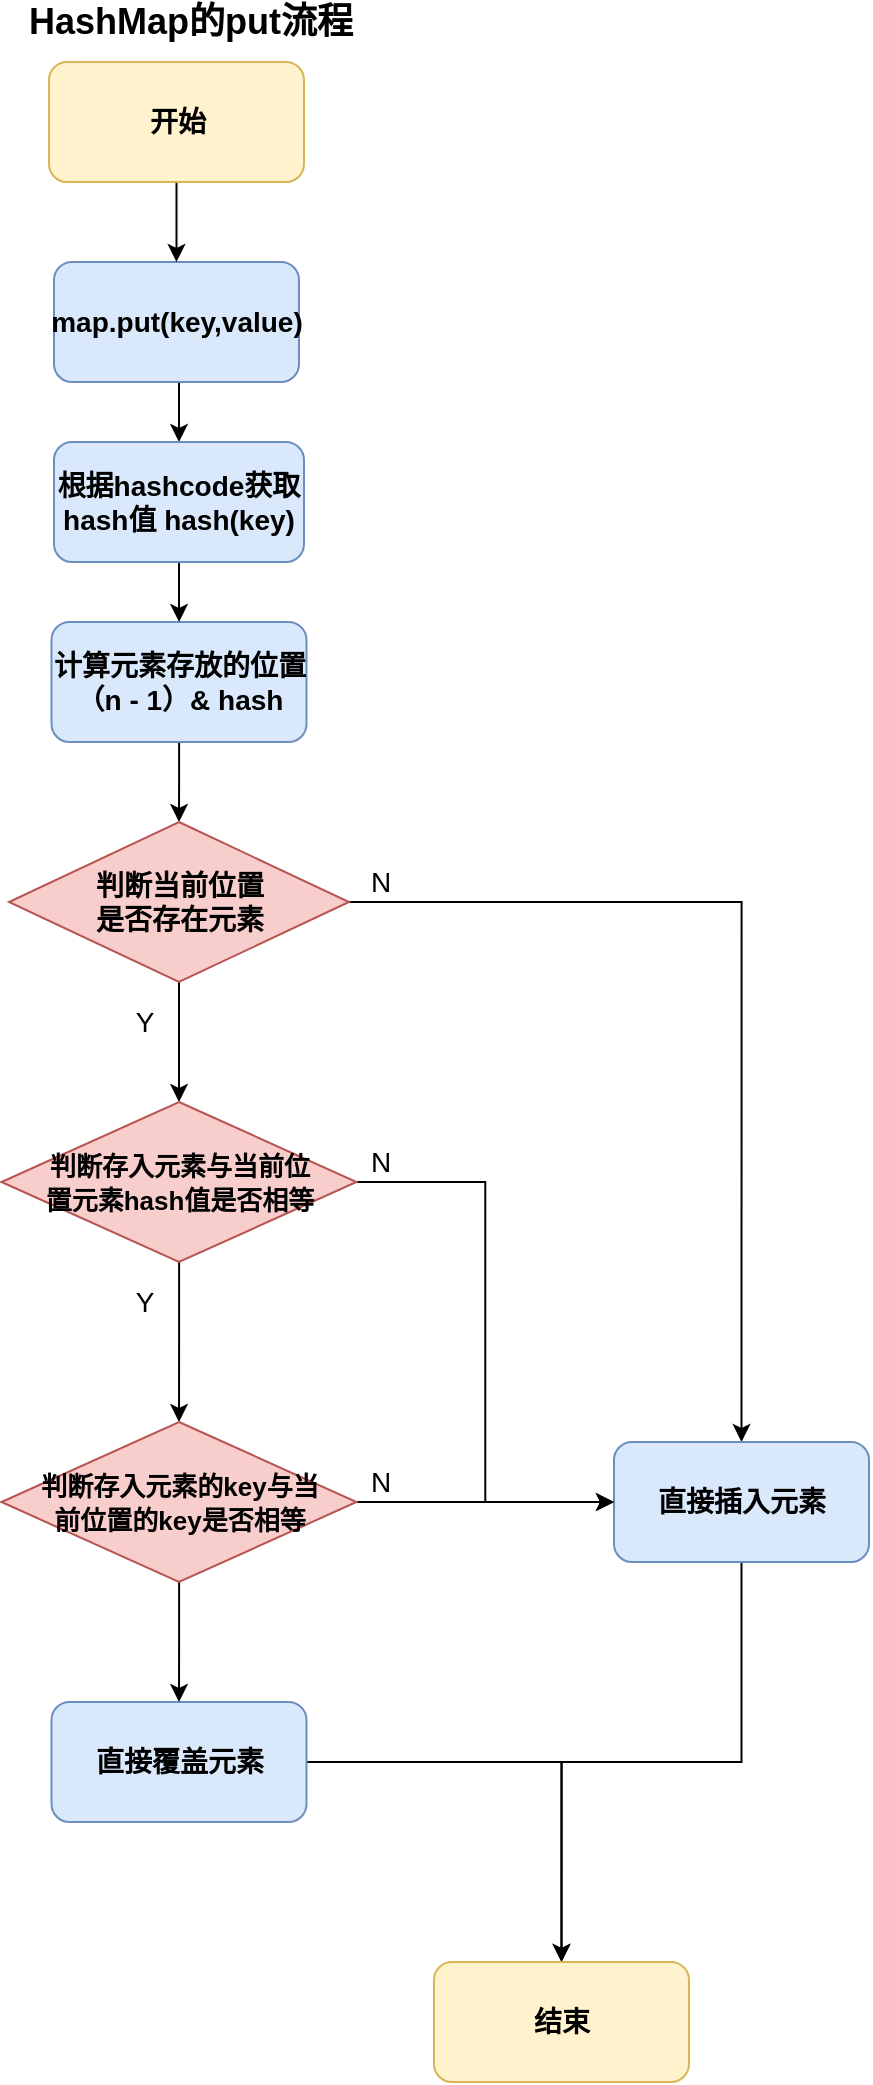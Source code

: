 <mxfile version="18.1.3" type="github">
  <diagram id="WBBzrLVB4H3pHpH7rxZI" name="Page-1">
    <mxGraphModel dx="1673" dy="896" grid="1" gridSize="10" guides="1" tooltips="1" connect="1" arrows="1" fold="1" page="1" pageScale="1" pageWidth="2339" pageHeight="3300" math="0" shadow="0">
      <root>
        <mxCell id="0" />
        <mxCell id="1" parent="0" />
        <mxCell id="qMlEdyEDlKEKImTxNxm0-9" style="edgeStyle=orthogonalEdgeStyle;rounded=0;orthogonalLoop=1;jettySize=auto;html=1;exitX=0.5;exitY=1;exitDx=0;exitDy=0;entryX=0.5;entryY=0;entryDx=0;entryDy=0;fontSize=14;" edge="1" parent="1" source="qMlEdyEDlKEKImTxNxm0-1" target="qMlEdyEDlKEKImTxNxm0-4">
          <mxGeometry relative="1" as="geometry" />
        </mxCell>
        <mxCell id="qMlEdyEDlKEKImTxNxm0-1" value="&lt;font style=&quot;font-size: 14px;&quot;&gt;&lt;b&gt;map.put(key,value)&lt;/b&gt;&lt;/font&gt;" style="rounded=1;whiteSpace=wrap;html=1;fillColor=#dae8fc;strokeColor=#6c8ebf;" vertex="1" parent="1">
          <mxGeometry x="440" y="150" width="122.5" height="60" as="geometry" />
        </mxCell>
        <mxCell id="qMlEdyEDlKEKImTxNxm0-2" value="&lt;font style=&quot;font-size: 18px;&quot;&gt;&lt;b&gt;HashMap的put流程&lt;/b&gt;&lt;/font&gt;" style="text;html=1;align=center;verticalAlign=middle;resizable=0;points=[];autosize=1;strokeColor=none;fillColor=none;" vertex="1" parent="1">
          <mxGeometry x="417.5" y="20" width="180" height="20" as="geometry" />
        </mxCell>
        <mxCell id="qMlEdyEDlKEKImTxNxm0-7" value="" style="edgeStyle=orthogonalEdgeStyle;rounded=0;orthogonalLoop=1;jettySize=auto;html=1;fontSize=14;" edge="1" parent="1" source="qMlEdyEDlKEKImTxNxm0-3" target="qMlEdyEDlKEKImTxNxm0-6">
          <mxGeometry relative="1" as="geometry" />
        </mxCell>
        <mxCell id="qMlEdyEDlKEKImTxNxm0-3" value="&lt;font style=&quot;font-size: 14px;&quot;&gt;&lt;b&gt;计算元素存放的位置&lt;br&gt;（n - 1）&amp;amp; hash&lt;/b&gt;&lt;/font&gt;" style="rounded=1;whiteSpace=wrap;html=1;fillColor=#dae8fc;strokeColor=#6c8ebf;" vertex="1" parent="1">
          <mxGeometry x="438.75" y="330" width="127.5" height="60" as="geometry" />
        </mxCell>
        <mxCell id="qMlEdyEDlKEKImTxNxm0-8" style="edgeStyle=orthogonalEdgeStyle;rounded=0;orthogonalLoop=1;jettySize=auto;html=1;exitX=0.5;exitY=1;exitDx=0;exitDy=0;fontSize=14;" edge="1" parent="1" source="qMlEdyEDlKEKImTxNxm0-4" target="qMlEdyEDlKEKImTxNxm0-3">
          <mxGeometry relative="1" as="geometry" />
        </mxCell>
        <mxCell id="qMlEdyEDlKEKImTxNxm0-4" value="&lt;font style=&quot;font-size: 14px;&quot;&gt;&lt;b&gt;根据hashcode获取hash值 hash(key)&lt;/b&gt;&lt;/font&gt;" style="rounded=1;whiteSpace=wrap;html=1;fillColor=#dae8fc;strokeColor=#6c8ebf;" vertex="1" parent="1">
          <mxGeometry x="440" y="240" width="125" height="60" as="geometry" />
        </mxCell>
        <mxCell id="qMlEdyEDlKEKImTxNxm0-11" style="edgeStyle=orthogonalEdgeStyle;rounded=0;orthogonalLoop=1;jettySize=auto;html=1;entryX=0.5;entryY=0;entryDx=0;entryDy=0;fontSize=14;" edge="1" parent="1" source="qMlEdyEDlKEKImTxNxm0-6" target="qMlEdyEDlKEKImTxNxm0-10">
          <mxGeometry relative="1" as="geometry" />
        </mxCell>
        <mxCell id="qMlEdyEDlKEKImTxNxm0-16" style="edgeStyle=orthogonalEdgeStyle;rounded=0;orthogonalLoop=1;jettySize=auto;html=1;entryX=0.5;entryY=0;entryDx=0;entryDy=0;fontSize=13;" edge="1" parent="1" source="qMlEdyEDlKEKImTxNxm0-6" target="qMlEdyEDlKEKImTxNxm0-15">
          <mxGeometry relative="1" as="geometry" />
        </mxCell>
        <mxCell id="qMlEdyEDlKEKImTxNxm0-6" value="&lt;b style=&quot;&quot;&gt;判断当前位置&lt;br&gt;是否存在元素&lt;/b&gt;" style="rhombus;whiteSpace=wrap;html=1;fontSize=14;fillColor=#f8cecc;strokeColor=#b85450;" vertex="1" parent="1">
          <mxGeometry x="417.5" y="430" width="170" height="80" as="geometry" />
        </mxCell>
        <mxCell id="qMlEdyEDlKEKImTxNxm0-33" style="edgeStyle=orthogonalEdgeStyle;rounded=0;orthogonalLoop=1;jettySize=auto;html=1;entryX=0.5;entryY=0;entryDx=0;entryDy=0;fontSize=13;" edge="1" parent="1" source="qMlEdyEDlKEKImTxNxm0-10" target="qMlEdyEDlKEKImTxNxm0-31">
          <mxGeometry relative="1" as="geometry" />
        </mxCell>
        <mxCell id="qMlEdyEDlKEKImTxNxm0-10" value="&lt;span style=&quot;font-size: 14px;&quot;&gt;&lt;b&gt;直接插入元素&lt;/b&gt;&lt;/span&gt;" style="rounded=1;whiteSpace=wrap;html=1;fillColor=#dae8fc;strokeColor=#6c8ebf;" vertex="1" parent="1">
          <mxGeometry x="720" y="740" width="127.5" height="60" as="geometry" />
        </mxCell>
        <mxCell id="qMlEdyEDlKEKImTxNxm0-13" value="N" style="text;html=1;align=center;verticalAlign=middle;resizable=0;points=[];autosize=1;strokeColor=none;fillColor=none;fontSize=14;" vertex="1" parent="1">
          <mxGeometry x="587.5" y="450" width="30" height="20" as="geometry" />
        </mxCell>
        <mxCell id="qMlEdyEDlKEKImTxNxm0-24" style="edgeStyle=orthogonalEdgeStyle;rounded=0;orthogonalLoop=1;jettySize=auto;html=1;entryX=0.5;entryY=0;entryDx=0;entryDy=0;fontSize=13;" edge="1" parent="1" source="qMlEdyEDlKEKImTxNxm0-15" target="qMlEdyEDlKEKImTxNxm0-23">
          <mxGeometry relative="1" as="geometry" />
        </mxCell>
        <mxCell id="qMlEdyEDlKEKImTxNxm0-25" style="edgeStyle=orthogonalEdgeStyle;rounded=0;orthogonalLoop=1;jettySize=auto;html=1;entryX=0;entryY=0.5;entryDx=0;entryDy=0;fontSize=13;" edge="1" parent="1" source="qMlEdyEDlKEKImTxNxm0-15" target="qMlEdyEDlKEKImTxNxm0-10">
          <mxGeometry relative="1" as="geometry" />
        </mxCell>
        <mxCell id="qMlEdyEDlKEKImTxNxm0-15" value="&lt;b style=&quot;font-size: 13px;&quot;&gt;判断存入元素与当前位&lt;br&gt;置元素hash值是否相等&lt;/b&gt;" style="rhombus;whiteSpace=wrap;html=1;fontSize=14;fillColor=#f8cecc;strokeColor=#b85450;" vertex="1" parent="1">
          <mxGeometry x="413.75" y="570" width="177.5" height="80" as="geometry" />
        </mxCell>
        <mxCell id="qMlEdyEDlKEKImTxNxm0-17" value="Y" style="text;html=1;align=center;verticalAlign=middle;resizable=0;points=[];autosize=1;strokeColor=none;fillColor=none;fontSize=14;" vertex="1" parent="1">
          <mxGeometry x="475" y="520" width="20" height="20" as="geometry" />
        </mxCell>
        <mxCell id="qMlEdyEDlKEKImTxNxm0-21" value="N" style="text;html=1;align=center;verticalAlign=middle;resizable=0;points=[];autosize=1;strokeColor=none;fillColor=none;fontSize=14;" vertex="1" parent="1">
          <mxGeometry x="587.5" y="590" width="30" height="20" as="geometry" />
        </mxCell>
        <mxCell id="qMlEdyEDlKEKImTxNxm0-32" style="edgeStyle=orthogonalEdgeStyle;rounded=0;orthogonalLoop=1;jettySize=auto;html=1;fontSize=13;" edge="1" parent="1" source="qMlEdyEDlKEKImTxNxm0-22" target="qMlEdyEDlKEKImTxNxm0-31">
          <mxGeometry relative="1" as="geometry" />
        </mxCell>
        <mxCell id="qMlEdyEDlKEKImTxNxm0-22" value="&lt;span style=&quot;font-size: 14px;&quot;&gt;&lt;b&gt;直接覆盖元素&lt;/b&gt;&lt;/span&gt;" style="rounded=1;whiteSpace=wrap;html=1;fillColor=#dae8fc;strokeColor=#6c8ebf;" vertex="1" parent="1">
          <mxGeometry x="438.75" y="870" width="127.5" height="60" as="geometry" />
        </mxCell>
        <mxCell id="qMlEdyEDlKEKImTxNxm0-28" style="edgeStyle=orthogonalEdgeStyle;rounded=0;orthogonalLoop=1;jettySize=auto;html=1;entryX=0;entryY=0.5;entryDx=0;entryDy=0;fontSize=13;" edge="1" parent="1" source="qMlEdyEDlKEKImTxNxm0-23" target="qMlEdyEDlKEKImTxNxm0-10">
          <mxGeometry relative="1" as="geometry" />
        </mxCell>
        <mxCell id="qMlEdyEDlKEKImTxNxm0-30" style="edgeStyle=orthogonalEdgeStyle;rounded=0;orthogonalLoop=1;jettySize=auto;html=1;entryX=0.5;entryY=0;entryDx=0;entryDy=0;fontSize=13;" edge="1" parent="1" source="qMlEdyEDlKEKImTxNxm0-23" target="qMlEdyEDlKEKImTxNxm0-22">
          <mxGeometry relative="1" as="geometry" />
        </mxCell>
        <mxCell id="qMlEdyEDlKEKImTxNxm0-23" value="&lt;span style=&quot;font-size: 13px;&quot;&gt;&lt;b&gt;判断存入元素的key与当&lt;br&gt;前位置的key是否相等&lt;br&gt;&lt;/b&gt;&lt;/span&gt;" style="rhombus;whiteSpace=wrap;html=1;fontSize=14;fillColor=#f8cecc;strokeColor=#b85450;" vertex="1" parent="1">
          <mxGeometry x="413.75" y="730" width="177.5" height="80" as="geometry" />
        </mxCell>
        <mxCell id="qMlEdyEDlKEKImTxNxm0-26" value="Y" style="text;html=1;align=center;verticalAlign=middle;resizable=0;points=[];autosize=1;strokeColor=none;fillColor=none;fontSize=14;" vertex="1" parent="1">
          <mxGeometry x="475" y="660" width="20" height="20" as="geometry" />
        </mxCell>
        <mxCell id="qMlEdyEDlKEKImTxNxm0-29" value="N" style="text;html=1;align=center;verticalAlign=middle;resizable=0;points=[];autosize=1;strokeColor=none;fillColor=none;fontSize=14;" vertex="1" parent="1">
          <mxGeometry x="587.5" y="750" width="30" height="20" as="geometry" />
        </mxCell>
        <mxCell id="qMlEdyEDlKEKImTxNxm0-31" value="&lt;span style=&quot;font-size: 14px;&quot;&gt;&lt;b&gt;结束&lt;/b&gt;&lt;/span&gt;" style="rounded=1;whiteSpace=wrap;html=1;fillColor=#fff2cc;strokeColor=#d6b656;" vertex="1" parent="1">
          <mxGeometry x="630" y="1000" width="127.5" height="60" as="geometry" />
        </mxCell>
        <mxCell id="qMlEdyEDlKEKImTxNxm0-35" value="" style="edgeStyle=orthogonalEdgeStyle;rounded=0;orthogonalLoop=1;jettySize=auto;html=1;fontSize=13;" edge="1" parent="1" source="qMlEdyEDlKEKImTxNxm0-34" target="qMlEdyEDlKEKImTxNxm0-1">
          <mxGeometry relative="1" as="geometry" />
        </mxCell>
        <mxCell id="qMlEdyEDlKEKImTxNxm0-34" value="&lt;span style=&quot;font-size: 14px;&quot;&gt;&lt;b&gt;开始&lt;/b&gt;&lt;/span&gt;" style="rounded=1;whiteSpace=wrap;html=1;fillColor=#fff2cc;strokeColor=#d6b656;" vertex="1" parent="1">
          <mxGeometry x="437.5" y="50" width="127.5" height="60" as="geometry" />
        </mxCell>
      </root>
    </mxGraphModel>
  </diagram>
</mxfile>
